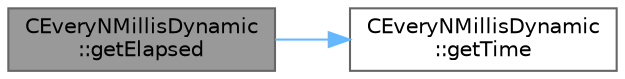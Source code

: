 digraph "CEveryNMillisDynamic::getElapsed"
{
 // LATEX_PDF_SIZE
  bgcolor="transparent";
  edge [fontname=Helvetica,fontsize=10,labelfontname=Helvetica,labelfontsize=10];
  node [fontname=Helvetica,fontsize=10,shape=box,height=0.2,width=0.4];
  rankdir="LR";
  Node1 [id="Node000001",label="CEveryNMillisDynamic\l::getElapsed",height=0.2,width=0.4,color="gray40", fillcolor="grey60", style="filled", fontcolor="black",tooltip=" "];
  Node1 -> Node2 [id="edge1_Node000001_Node000002",color="steelblue1",style="solid",tooltip=" "];
  Node2 [id="Node000002",label="CEveryNMillisDynamic\l::getTime",height=0.2,width=0.4,color="grey40", fillcolor="white", style="filled",URL="$de/d72/class_c_every_n_millis_dynamic_a4ee4031470f463a55b4160450aa58ae5.html#a4ee4031470f463a55b4160450aa58ae5",tooltip=" "];
}
